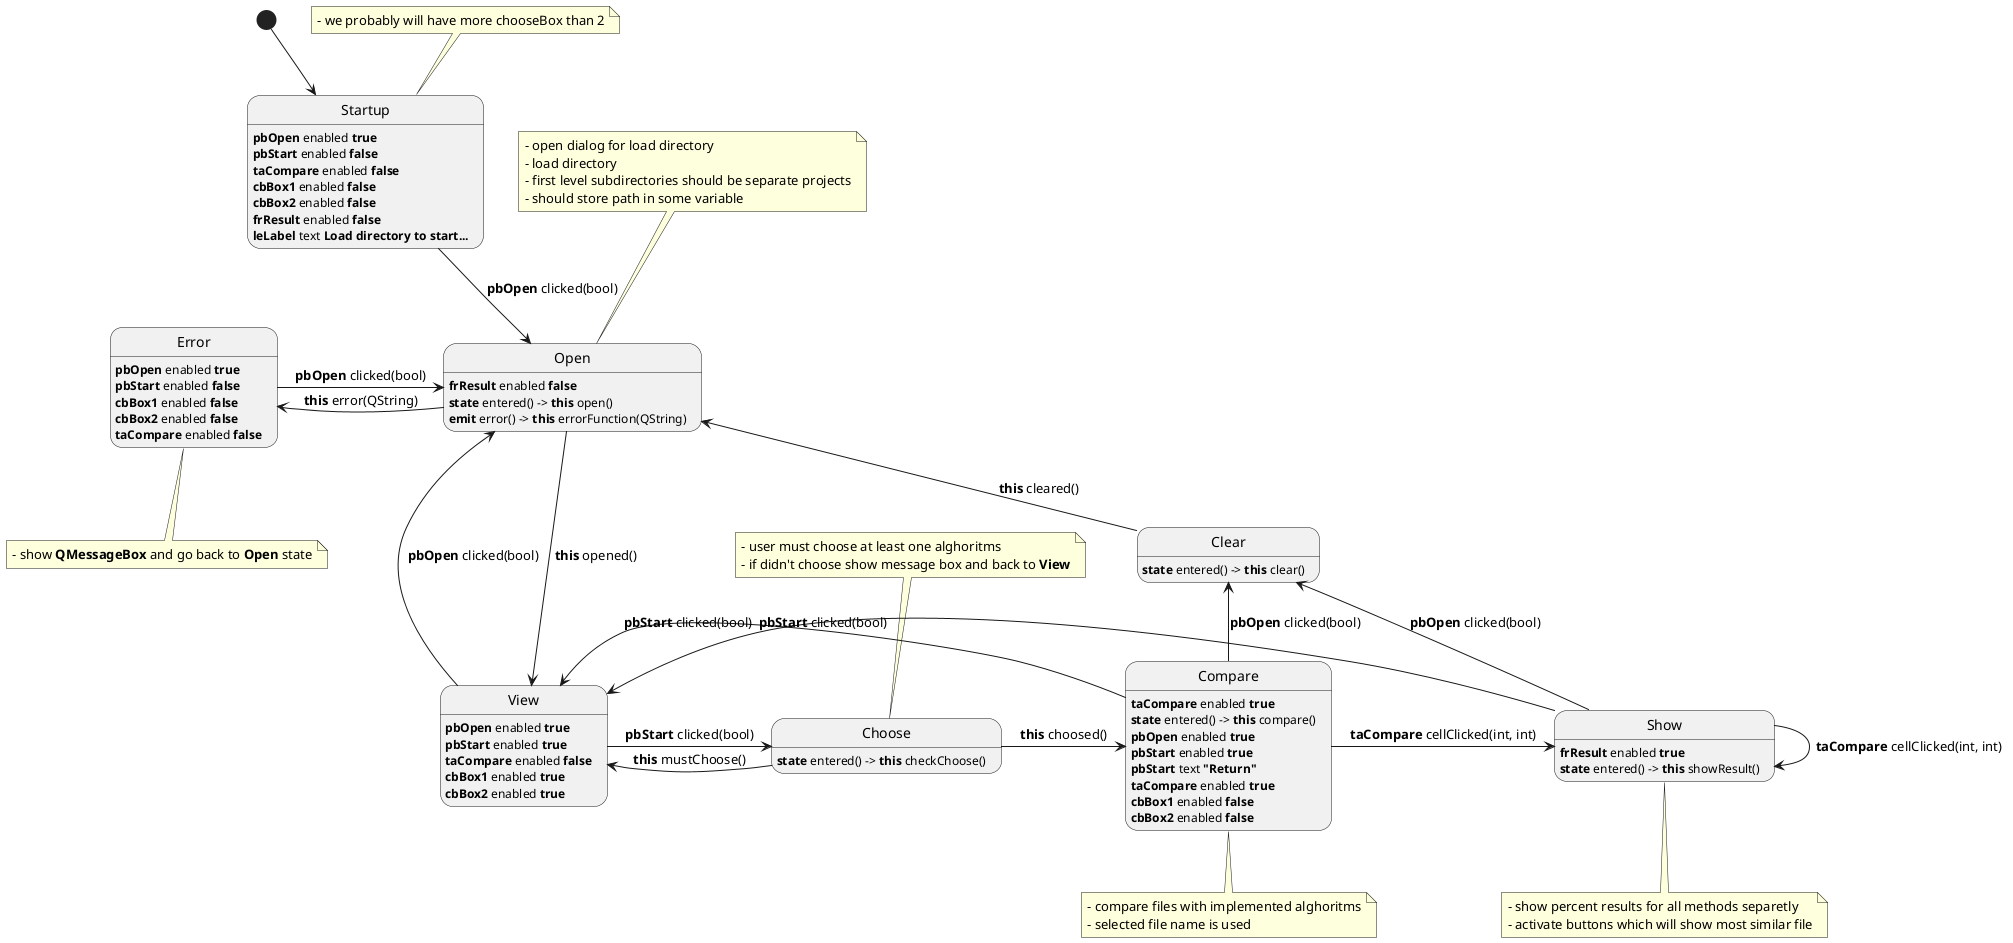 @startuml

    [*] -down-> Startup
    Startup -down-> Open : <b>pbOpen</b> clicked(bool)
    Error -right-> Open : <b>pbOpen</b> clicked(bool)
    Open -right-> View : <b>this</b> opened()
    Open -left-> Error : <b>this</b> error(QString)
    View -left-> Open : <b>pbOpen</b> clicked(bool)
    View -right-> Choose : <b>pbStart</b> clicked(bool)
    Compare -left-> View : <b>pbStart</b> clicked(bool)
    Choose -left-> View : <b>this</b> mustChoose()
    Choose -right-> Compare : <b>this</b> choosed()
    
    Compare -right-> Show : <b>taCompare</b> cellClicked(int, int)
    Compare -up-> Clear : <b>pbOpen</b> clicked(bool)
    Clear -up-> Open : <b>this</b> cleared()
    Show -right-> Show : <b>taCompare</b> cellClicked(int, int)
	Show -left-> View : <b>pbStart</b> clicked(bool)
	Show -left-> Clear : <b>pbOpen</b> clicked(bool)
    note top of Startup
    - we probably will have more chooseBox than 2
    end note

    note top of Open 
    - open dialog for load directory
    - load directory
    - first level subdirectories should be separate projects
    - should store path in some variable
    end note

    note top of Choose 
    - user must choose at least one alghoritms
    - if didn't choose show message box and back to <b>View</b>
    end note

    note bottom of Compare
    - compare files with implemented alghoritms
    - selected file name is used
    end note
    
    note bottom of Show
        - show percent results for all methods separetly
        - activate buttons which will show most similar file
    end note
    
    note bottom of Error
    	- show <b>QMessageBox</b> and go back to <b>Open</b> state
    end note


    Startup: <b>pbOpen</b> enabled <b>true</b>
    Startup: <b>pbStart</b> enabled <b>false</b>
    Startup: <b>taCompare</b> enabled <b>false</b>
    Startup: <b>cbBox1</b> enabled <b>false</b>
    Startup: <b>cbBox2</b> enabled <b>false</b>
    Startup: <b>frResult</b> enabled <b>false</b>
    Startup: <b>leLabel</b> text <b>Load directory to start...</b>
    
   

    Open: <b>frResult</b> enabled <b>false</b>
    Open: <b>state</b> entered() -> <b>this</b> open()
    Open: <b>emit</b> error() -> <b>this</b> errorFunction(QString)

    View: <b>pbOpen</b> enabled <b>true</b>
    View: <b>pbStart</b> enabled <b>true</b>
    View: <b>taCompare</b> enabled <b>false</b>
    View: <b>cbBox1</b> enabled <b>true</b>
    View: <b>cbBox2</b> enabled <b>true</b>
    
    
    Compare: <b>taCompare</b> enabled <b>true</b>
    Compare: <b>state</b> entered() -> <b>this</b> compare()
	Compare: <b>pbOpen</b> enabled <b>true</b>
    Compare: <b>pbStart</b> enabled <b>true</b>
    Compare: <b>pbStart</b> text <b>"Return"</b>
    Compare: <b>taCompare</b> enabled <b>true</b>
    Compare: <b>cbBox1</b> enabled <b>false</b>
    Compare: <b>cbBox2</b> enabled <b>false</b>
    Choose: <b>state</b> entered() -> <b>this</b> checkChoose()

    Error: <b>pbOpen</b> enabled <b>true</b>
    Error: <b>pbStart</b> enabled <b>false</b>
    Error: <b>cbBox1</b> enabled <b>false</b>
    Error: <b>cbBox2</b> enabled <b>false</b>
    Error: <b>taCompare</b> enabled <b>false</b>

    Clear: <b>state</b> entered() -> <b>this</b> clear()
    
    Show: <b>frResult</b> enabled <b>true</b>
    Show: <b>state</b> entered() -> <b>this</b> showResult()
       

@enduml
